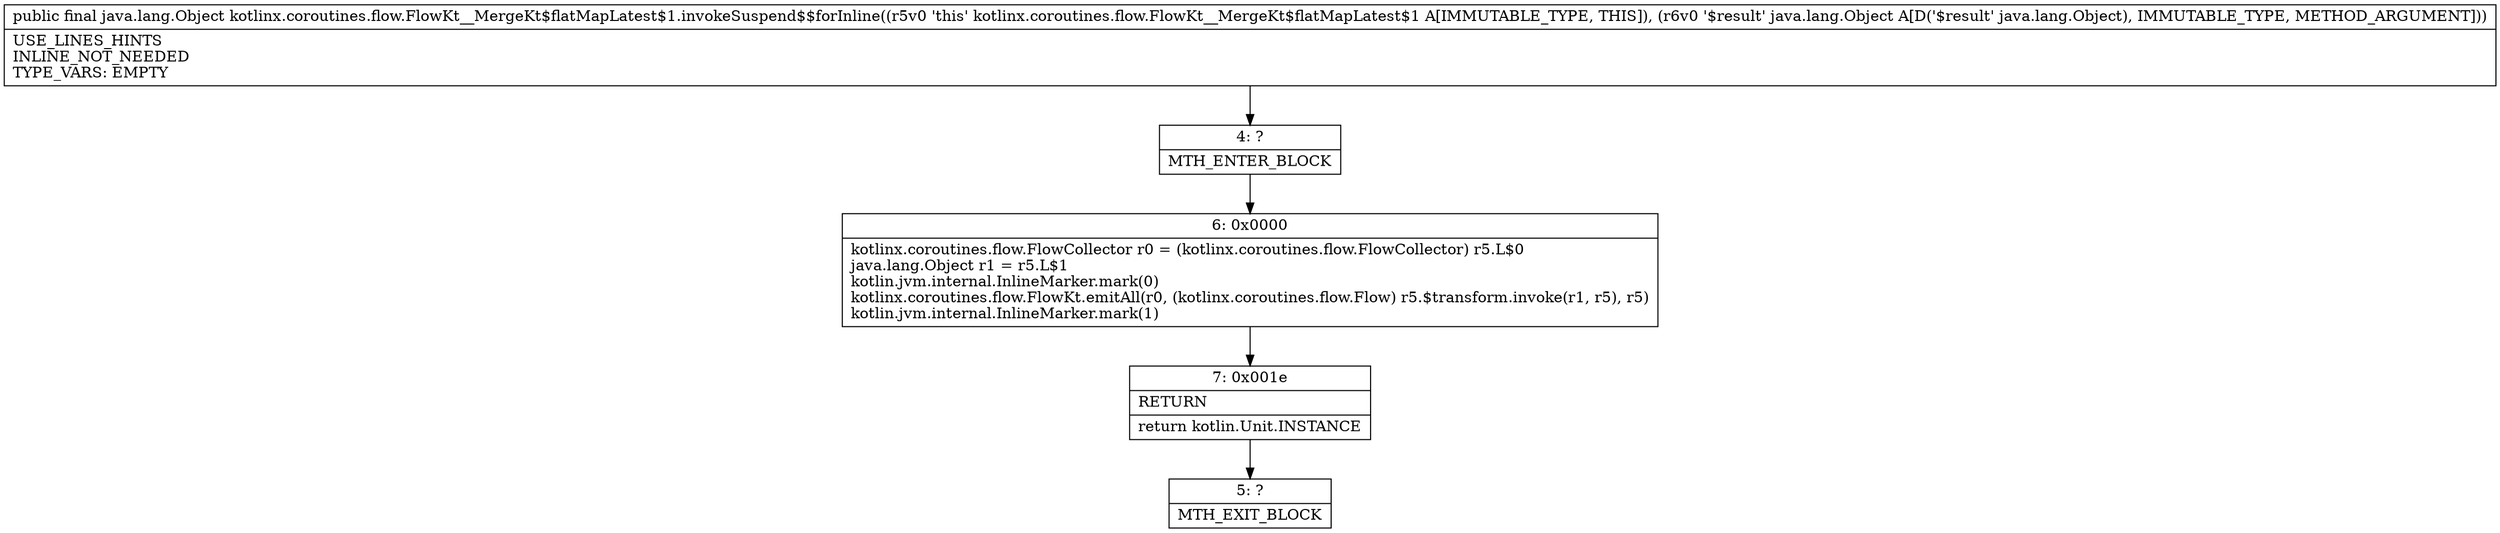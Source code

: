 digraph "CFG forkotlinx.coroutines.flow.FlowKt__MergeKt$flatMapLatest$1.invokeSuspend$$forInline(Ljava\/lang\/Object;)Ljava\/lang\/Object;" {
Node_4 [shape=record,label="{4\:\ ?|MTH_ENTER_BLOCK\l}"];
Node_6 [shape=record,label="{6\:\ 0x0000|kotlinx.coroutines.flow.FlowCollector r0 = (kotlinx.coroutines.flow.FlowCollector) r5.L$0\ljava.lang.Object r1 = r5.L$1\lkotlin.jvm.internal.InlineMarker.mark(0)\lkotlinx.coroutines.flow.FlowKt.emitAll(r0, (kotlinx.coroutines.flow.Flow) r5.$transform.invoke(r1, r5), r5)\lkotlin.jvm.internal.InlineMarker.mark(1)\l}"];
Node_7 [shape=record,label="{7\:\ 0x001e|RETURN\l|return kotlin.Unit.INSTANCE\l}"];
Node_5 [shape=record,label="{5\:\ ?|MTH_EXIT_BLOCK\l}"];
MethodNode[shape=record,label="{public final java.lang.Object kotlinx.coroutines.flow.FlowKt__MergeKt$flatMapLatest$1.invokeSuspend$$forInline((r5v0 'this' kotlinx.coroutines.flow.FlowKt__MergeKt$flatMapLatest$1 A[IMMUTABLE_TYPE, THIS]), (r6v0 '$result' java.lang.Object A[D('$result' java.lang.Object), IMMUTABLE_TYPE, METHOD_ARGUMENT]))  | USE_LINES_HINTS\lINLINE_NOT_NEEDED\lTYPE_VARS: EMPTY\l}"];
MethodNode -> Node_4;Node_4 -> Node_6;
Node_6 -> Node_7;
Node_7 -> Node_5;
}

